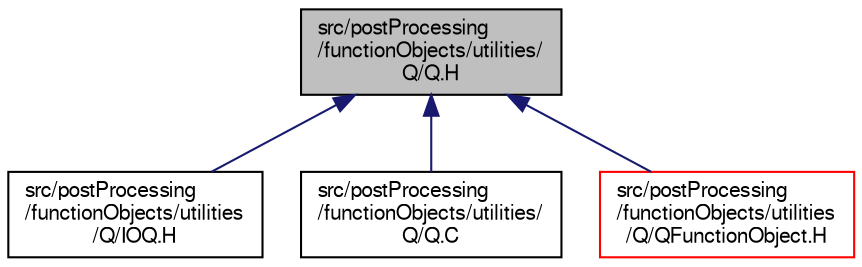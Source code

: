 digraph "src/postProcessing/functionObjects/utilities/Q/Q.H"
{
  bgcolor="transparent";
  edge [fontname="FreeSans",fontsize="10",labelfontname="FreeSans",labelfontsize="10"];
  node [fontname="FreeSans",fontsize="10",shape=record];
  Node67 [label="src/postProcessing\l/functionObjects/utilities/\lQ/Q.H",height=0.2,width=0.4,color="black", fillcolor="grey75", style="filled", fontcolor="black"];
  Node67 -> Node68 [dir="back",color="midnightblue",fontsize="10",style="solid",fontname="FreeSans"];
  Node68 [label="src/postProcessing\l/functionObjects/utilities\l/Q/IOQ.H",height=0.2,width=0.4,color="black",URL="$a13796.html"];
  Node67 -> Node69 [dir="back",color="midnightblue",fontsize="10",style="solid",fontname="FreeSans"];
  Node69 [label="src/postProcessing\l/functionObjects/utilities/\lQ/Q.C",height=0.2,width=0.4,color="black",URL="$a39629.html"];
  Node67 -> Node70 [dir="back",color="midnightblue",fontsize="10",style="solid",fontname="FreeSans"];
  Node70 [label="src/postProcessing\l/functionObjects/utilities\l/Q/QFunctionObject.H",height=0.2,width=0.4,color="red",URL="$a13808.html"];
}
